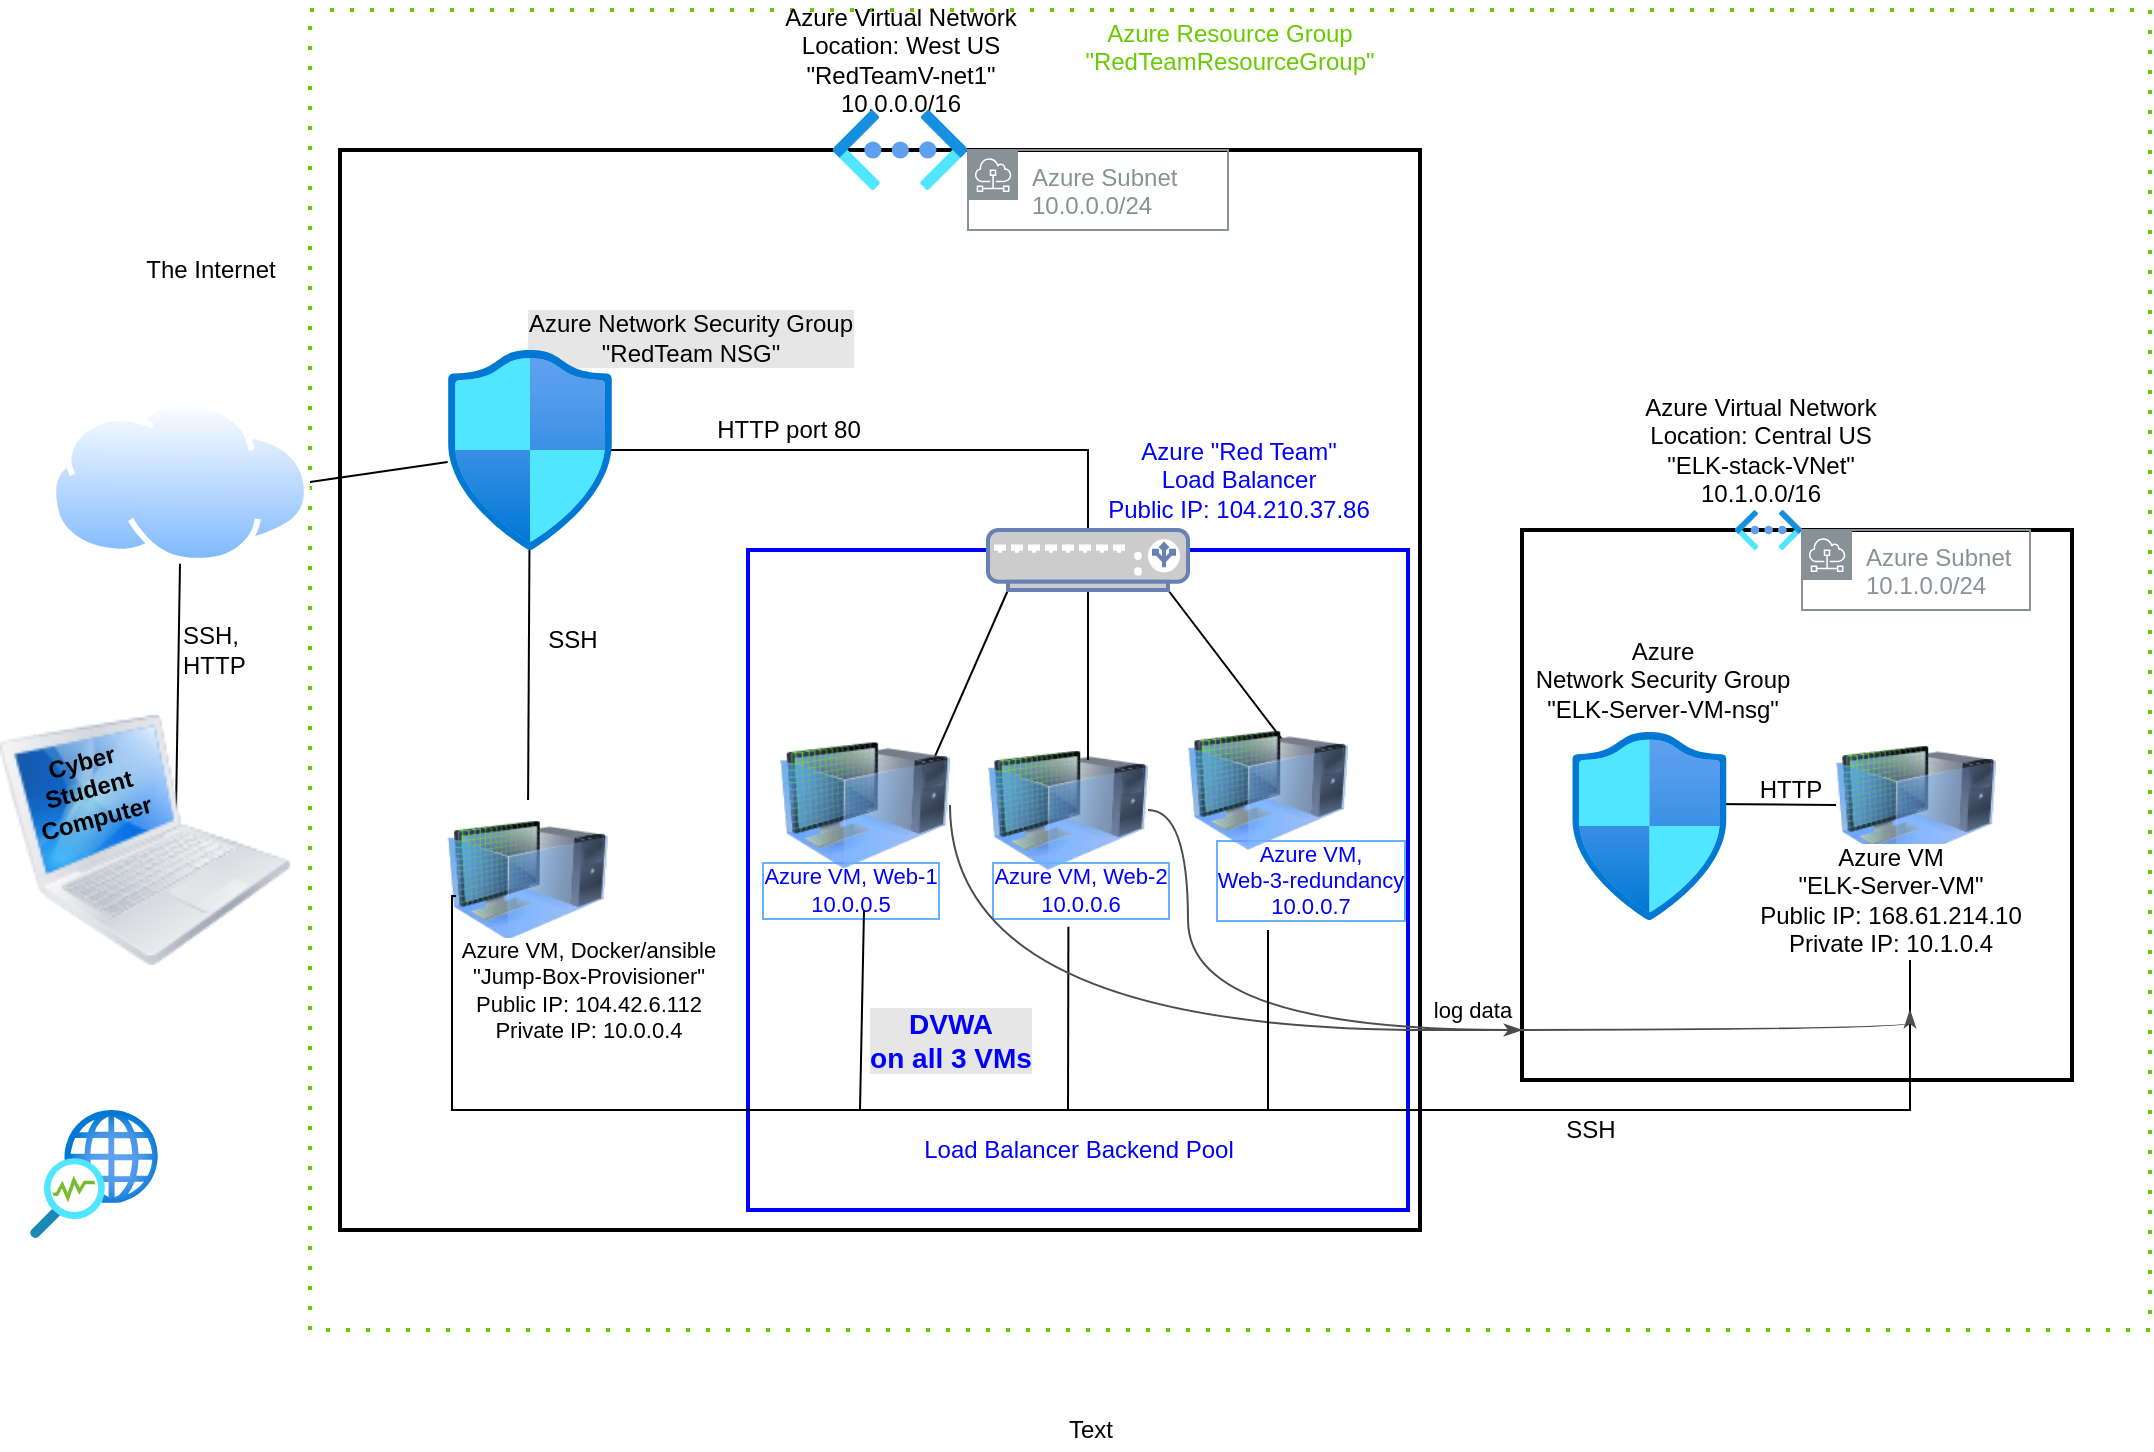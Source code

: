<mxfile version="14.6.13" type="device"><diagram id="aGCYMy87elZsNmVOwBdN" name="Page-1"><mxGraphModel dx="1875" dy="404" grid="1" gridSize="10" guides="1" tooltips="1" connect="1" arrows="0" fold="1" page="1" pageScale="1" pageWidth="1100" pageHeight="850" math="0" shadow="0"><root><mxCell id="0"/><mxCell id="1" parent="0"/><mxCell id="C33L2V9xjQILHVuIqKfd-304" value="&lt;font color=&quot;#66cc00&quot;&gt;Azure Resource Group&lt;br&gt;&quot;RedTeamResourceGroup&quot;&lt;/font&gt;" style="fontStyle=0;verticalAlign=top;align=center;spacingTop=-2;fillColor=none;rounded=0;whiteSpace=wrap;html=1;strokeWidth=2;dashed=1;container=1;collapsible=0;expand=0;recursiveResize=0;labelBackgroundColor=#FFFFFF;fontSize=12;fontColor=#000000;strokeColor=#66CC00;dashPattern=1 4;" vertex="1" parent="1"><mxGeometry x="150" y="20" width="920" height="660" as="geometry"/></mxCell><mxCell id="C33L2V9xjQILHVuIqKfd-307" value="log data" style="text;html=1;resizable=0;autosize=1;align=center;verticalAlign=middle;points=[];fillColor=none;strokeColor=none;rounded=0;dashed=1;dashPattern=1 4;labelBackgroundColor=#FFFFFF;fontSize=11;fontColor=#000000;" vertex="1" parent="C33L2V9xjQILHVuIqKfd-304"><mxGeometry x="556" y="490" width="50" height="20" as="geometry"/></mxCell><mxCell id="C33L2V9xjQILHVuIqKfd-309" value="SSH" style="text;html=1;resizable=0;autosize=1;align=center;verticalAlign=middle;points=[];fillColor=none;strokeColor=none;rounded=0;" vertex="1" parent="C33L2V9xjQILHVuIqKfd-304"><mxGeometry x="620" y="550" width="40" height="20" as="geometry"/></mxCell><mxCell id="C33L2V9xjQILHVuIqKfd-291" value="" style="whiteSpace=wrap;html=1;aspect=fixed;labelBackgroundColor=#E6E6E6;fontColor=#000000;strokeColor=#000000;strokeWidth=2;" vertex="1" parent="1"><mxGeometry x="756" y="280" width="275" height="275" as="geometry"/></mxCell><mxCell id="C33L2V9xjQILHVuIqKfd-283" value="" style="rounded=0;whiteSpace=wrap;html=1;fontColor=#000000;strokeWidth=2;" vertex="1" parent="1"><mxGeometry x="199.99" y="470" width="120" height="60" as="geometry"/></mxCell><mxCell id="C33L2V9xjQILHVuIqKfd-249" value="" style="whiteSpace=wrap;html=1;aspect=fixed;strokeWidth=2;" vertex="1" parent="1"><mxGeometry x="165" y="90" width="540" height="540" as="geometry"/></mxCell><mxCell id="C33L2V9xjQILHVuIqKfd-266" value="" style="whiteSpace=wrap;html=1;aspect=fixed;fontColor=#0000FF;labelBorderColor=#000000;strokeColor=#0000FF;strokeWidth=2;" vertex="1" parent="1"><mxGeometry x="369" y="290" width="330" height="330" as="geometry"/></mxCell><mxCell id="C33L2V9xjQILHVuIqKfd-2" style="rounded=0;orthogonalLoop=1;jettySize=auto;html=1;exitX=0.5;exitY=1;exitDx=0;exitDy=0;endArrow=none;endFill=0;" edge="1" parent="1" source="C33L2V9xjQILHVuIqKfd-1"><mxGeometry relative="1" as="geometry"><mxPoint x="83" y="420" as="targetPoint"/></mxGeometry></mxCell><mxCell id="C33L2V9xjQILHVuIqKfd-268" style="edgeStyle=none;rounded=0;orthogonalLoop=1;jettySize=auto;html=1;exitX=1;exitY=0.5;exitDx=0;exitDy=0;fontColor=#0000FF;endArrow=none;endFill=0;" edge="1" parent="1" source="C33L2V9xjQILHVuIqKfd-1" target="C33L2V9xjQILHVuIqKfd-246"><mxGeometry relative="1" as="geometry"/></mxCell><mxCell id="C33L2V9xjQILHVuIqKfd-1" value="" style="aspect=fixed;perimeter=ellipsePerimeter;html=1;align=center;shadow=0;dashed=0;spacingTop=3;image;image=img/lib/active_directory/internet_cloud.svg;" vertex="1" parent="1"><mxGeometry x="20" y="215" width="130" height="81.9" as="geometry"/></mxCell><mxCell id="C33L2V9xjQILHVuIqKfd-3" value="" style="image;html=1;image=img/lib/clip_art/computers/MacBook_128x128.png" vertex="1" parent="1"><mxGeometry x="-5" y="330" width="145" height="210" as="geometry"/></mxCell><mxCell id="C33L2V9xjQILHVuIqKfd-4" value="Cyber &lt;br&gt;Student &lt;br&gt;Computer" style="text;html=1;resizable=0;autosize=1;align=center;verticalAlign=middle;points=[];fillColor=none;strokeColor=none;rounded=0;rotation=-15;fontStyle=1" vertex="1" parent="1"><mxGeometry x="4" y="385" width="70" height="50" as="geometry"/></mxCell><mxCell id="C33L2V9xjQILHVuIqKfd-5" value="The Internet" style="text;html=1;resizable=0;autosize=1;align=center;verticalAlign=middle;points=[];fillColor=none;strokeColor=none;rounded=0;" vertex="1" parent="1"><mxGeometry x="60" y="140" width="80" height="20" as="geometry"/></mxCell><mxCell id="C33L2V9xjQILHVuIqKfd-245" value="" style="aspect=fixed;html=1;points=[];align=center;image;fontSize=12;image=img/lib/azure2/networking/Network_Watcher.svg;" vertex="1" parent="1"><mxGeometry x="10" y="570" width="64" height="64" as="geometry"/></mxCell><mxCell id="C33L2V9xjQILHVuIqKfd-248" value="Azure&amp;nbsp;Network Security Group&lt;br&gt;&quot;RedTeam NSG&quot;" style="text;html=1;resizable=0;autosize=1;align=center;verticalAlign=middle;points=[];fillColor=none;strokeColor=none;rounded=0;labelBackgroundColor=#E6E6E6;" vertex="1" parent="1"><mxGeometry x="250" y="169.05" width="180" height="30" as="geometry"/></mxCell><mxCell id="C33L2V9xjQILHVuIqKfd-250" value="Azure Virtual Network&lt;br&gt;Location: West US&lt;br&gt;&quot;RedTeamV-net1&quot;&lt;br&gt;10.0.0.0/16" style="text;html=1;resizable=0;autosize=1;align=center;verticalAlign=middle;points=[];fillColor=none;strokeColor=none;rounded=0;" vertex="1" parent="1"><mxGeometry x="380" y="15" width="130" height="60" as="geometry"/></mxCell><mxCell id="C33L2V9xjQILHVuIqKfd-251" value="" style="aspect=fixed;html=1;points=[];align=center;image;fontSize=12;image=img/lib/azure2/networking/Virtual_Networks_Classic.svg;" vertex="1" parent="1"><mxGeometry x="411.5" y="70" width="67" height="40" as="geometry"/></mxCell><mxCell id="C33L2V9xjQILHVuIqKfd-256" value="Azure VM, Web-1&lt;br style=&quot;font-size: 11px;&quot;&gt;10.0.0.5" style="text;html=1;resizable=0;autosize=1;align=center;verticalAlign=middle;points=[];fillColor=none;strokeColor=none;rounded=0;fontColor=#0000FF;labelBackgroundColor=#FFFFFF;labelBorderColor=#66B2FF;fontSize=11;" vertex="1" parent="1"><mxGeometry x="370" y="445" width="100" height="30" as="geometry"/></mxCell><mxCell id="C33L2V9xjQILHVuIqKfd-286" style="edgeStyle=none;rounded=0;orthogonalLoop=1;jettySize=auto;html=1;fontColor=#000000;endArrow=none;endFill=0;exitX=0.442;exitY=1.113;exitDx=0;exitDy=0;exitPerimeter=0;" edge="1" parent="1" source="C33L2V9xjQILHVuIqKfd-261"><mxGeometry relative="1" as="geometry"><mxPoint x="529" y="570" as="targetPoint"/></mxGeometry></mxCell><mxCell id="C33L2V9xjQILHVuIqKfd-306" style="edgeStyle=orthogonalEdgeStyle;curved=1;rounded=0;orthogonalLoop=1;jettySize=auto;html=1;fontSize=12;fontColor=#000000;endArrow=classicThin;endFill=1;strokeColor=#4D4D4D;" edge="1" parent="1" source="C33L2V9xjQILHVuIqKfd-259" target="C33L2V9xjQILHVuIqKfd-291"><mxGeometry relative="1" as="geometry"><mxPoint x="820" y="520" as="targetPoint"/><Array as="points"><mxPoint x="589" y="420"/><mxPoint x="589" y="530"/></Array></mxGeometry></mxCell><mxCell id="C33L2V9xjQILHVuIqKfd-259" value="" style="image;html=1;image=img/lib/clip_art/computers/Virtual_Machine_128x128.png" vertex="1" parent="1"><mxGeometry x="489" y="380" width="80" height="80" as="geometry"/></mxCell><mxCell id="C33L2V9xjQILHVuIqKfd-269" style="edgeStyle=none;rounded=0;orthogonalLoop=1;jettySize=auto;html=1;fontColor=#0000FF;endArrow=none;endFill=0;" edge="1" parent="1" source="C33L2V9xjQILHVuIqKfd-260" target="C33L2V9xjQILHVuIqKfd-246"><mxGeometry relative="1" as="geometry"/></mxCell><mxCell id="C33L2V9xjQILHVuIqKfd-261" value="Azure VM, Web-2&lt;br style=&quot;font-size: 11px;&quot;&gt;10.0.0.6" style="text;html=1;resizable=0;autosize=1;align=center;verticalAlign=middle;points=[];fillColor=none;strokeColor=none;rounded=0;fontColor=#0000FF;labelBorderColor=#66B2FF;fontSize=11;" vertex="1" parent="1"><mxGeometry x="485" y="445" width="100" height="30" as="geometry"/></mxCell><mxCell id="C33L2V9xjQILHVuIqKfd-273" style="edgeStyle=orthogonalEdgeStyle;rounded=0;orthogonalLoop=1;jettySize=auto;html=1;exitX=0.5;exitY=0;exitDx=0;exitDy=0;exitPerimeter=0;entryX=0.864;entryY=0.5;entryDx=0;entryDy=0;entryPerimeter=0;fontColor=#000000;endArrow=none;endFill=0;" edge="1" parent="1" source="C33L2V9xjQILHVuIqKfd-264" target="C33L2V9xjQILHVuIqKfd-246"><mxGeometry relative="1" as="geometry"/></mxCell><mxCell id="C33L2V9xjQILHVuIqKfd-278" style="edgeStyle=orthogonalEdgeStyle;rounded=0;orthogonalLoop=1;jettySize=auto;html=1;exitX=0.5;exitY=1;exitDx=0;exitDy=0;exitPerimeter=0;entryX=0.625;entryY=0.188;entryDx=0;entryDy=0;entryPerimeter=0;fontColor=#000000;endArrow=none;endFill=0;" edge="1" parent="1" source="C33L2V9xjQILHVuIqKfd-264" target="C33L2V9xjQILHVuIqKfd-259"><mxGeometry relative="1" as="geometry"/></mxCell><mxCell id="C33L2V9xjQILHVuIqKfd-280" style="edgeStyle=none;rounded=0;orthogonalLoop=1;jettySize=auto;html=1;exitX=0.9;exitY=1;exitDx=0;exitDy=0;exitPerimeter=0;entryX=0.638;entryY=0.25;entryDx=0;entryDy=0;entryPerimeter=0;fontColor=#000000;endArrow=none;endFill=0;" edge="1" parent="1" source="C33L2V9xjQILHVuIqKfd-264" target="C33L2V9xjQILHVuIqKfd-257"><mxGeometry relative="1" as="geometry"/></mxCell><mxCell id="C33L2V9xjQILHVuIqKfd-281" style="edgeStyle=none;rounded=0;orthogonalLoop=1;jettySize=auto;html=1;exitX=0.1;exitY=1;exitDx=0;exitDy=0;exitPerimeter=0;entryX=0.813;entryY=0.438;entryDx=0;entryDy=0;entryPerimeter=0;fontColor=#000000;endArrow=none;endFill=0;" edge="1" parent="1" source="C33L2V9xjQILHVuIqKfd-264" target="C33L2V9xjQILHVuIqKfd-258"><mxGeometry relative="1" as="geometry"/></mxCell><mxCell id="C33L2V9xjQILHVuIqKfd-264" value="" style="fontColor=#0066CC;verticalAlign=top;verticalLabelPosition=bottom;labelPosition=center;align=center;html=1;outlineConnect=0;fillColor=#CCCCCC;strokeColor=#6881B3;gradientColor=none;gradientDirection=north;strokeWidth=2;shape=mxgraph.networks.load_balancer;" vertex="1" parent="1"><mxGeometry x="489" y="280" width="100" height="30" as="geometry"/></mxCell><mxCell id="C33L2V9xjQILHVuIqKfd-265" value="Azure &quot;Red Team&quot; &lt;br&gt;Load Balancer&lt;br&gt;Public IP: 104.210.37.86" style="text;html=1;resizable=0;autosize=1;align=center;verticalAlign=middle;points=[];fillColor=none;strokeColor=none;rounded=0;fontColor=#0000FF;" vertex="1" parent="1"><mxGeometry x="539" y="230" width="150" height="50" as="geometry"/></mxCell><mxCell id="C33L2V9xjQILHVuIqKfd-267" value="Load Balancer Backend Pool" style="text;html=1;resizable=0;autosize=1;align=center;verticalAlign=middle;points=[];fillColor=none;strokeColor=none;rounded=0;fontColor=#0000FF;" vertex="1" parent="1"><mxGeometry x="449" y="580" width="170" height="20" as="geometry"/></mxCell><mxCell id="C33L2V9xjQILHVuIqKfd-270" value="SSH" style="text;html=1;resizable=0;autosize=1;align=center;verticalAlign=middle;points=[];fillColor=none;strokeColor=none;rounded=0;" vertex="1" parent="1"><mxGeometry x="261.16" y="325" width="40" height="20" as="geometry"/></mxCell><mxCell id="C33L2V9xjQILHVuIqKfd-271" value="SSH,&lt;br&gt;&amp;nbsp;HTTP" style="text;html=1;resizable=0;autosize=1;align=center;verticalAlign=middle;points=[];fillColor=none;strokeColor=none;rounded=0;" vertex="1" parent="1"><mxGeometry x="75.0" y="325" width="50" height="30" as="geometry"/></mxCell><mxCell id="C33L2V9xjQILHVuIqKfd-274" value="Azure &lt;br&gt;Network Security Group &lt;br&gt;&quot;ELK-Server-VM-nsg&quot;" style="text;html=1;resizable=0;autosize=1;align=center;verticalAlign=middle;points=[];fillColor=none;strokeColor=none;rounded=0;fontColor=#000000;" vertex="1" parent="1"><mxGeometry x="756" y="330" width="140" height="50" as="geometry"/></mxCell><mxCell id="C33L2V9xjQILHVuIqKfd-275" value="HTTP port 80" style="text;html=1;resizable=0;autosize=1;align=center;verticalAlign=middle;points=[];fillColor=none;strokeColor=none;rounded=0;fontColor=#000000;" vertex="1" parent="1"><mxGeometry x="344" y="220" width="90" height="20" as="geometry"/></mxCell><mxCell id="C33L2V9xjQILHVuIqKfd-246" value="" style="aspect=fixed;html=1;points=[];align=center;image;fontSize=12;image=img/lib/azure2/networking/Network_Security_Groups.svg;" vertex="1" parent="1"><mxGeometry x="218.82" y="190" width="82.34" height="100" as="geometry"/></mxCell><mxCell id="C33L2V9xjQILHVuIqKfd-276" value="Azure Subnet&lt;br&gt;10.0.0.0/24&amp;nbsp;&lt;br&gt;" style="outlineConnect=0;gradientColor=none;html=1;whiteSpace=wrap;fontSize=12;fontStyle=0;shape=mxgraph.aws4.group;grIcon=mxgraph.aws4.group_subnet;strokeColor=#879196;fillColor=none;verticalAlign=top;align=left;spacingLeft=30;fontColor=#879196;dashed=0;" vertex="1" parent="1"><mxGeometry x="479" y="90" width="130" height="40" as="geometry"/></mxCell><mxCell id="C33L2V9xjQILHVuIqKfd-260" value="" style="image;html=1;image=img/lib/clip_art/computers/Virtual_Machine_128x128.png" vertex="1" parent="1"><mxGeometry x="218.82" y="415" width="80" height="80" as="geometry"/></mxCell><mxCell id="C33L2V9xjQILHVuIqKfd-262" value="Azure VM, Docker/ansible&lt;br&gt;&quot;Jump-Box-Provisioner&quot;&lt;br style=&quot;font-size: 11px&quot;&gt;Public IP: 104.42.6.112&lt;br style=&quot;font-size: 11px&quot;&gt;Private IP: 10.0.0.4" style="text;html=1;resizable=0;autosize=1;align=center;verticalAlign=middle;points=[];fillColor=none;strokeColor=none;rounded=0;labelBackgroundColor=#FFFFFF;fontSize=11;" vertex="1" parent="1"><mxGeometry x="218.82" y="480" width="140" height="60" as="geometry"/></mxCell><mxCell id="C33L2V9xjQILHVuIqKfd-282" style="edgeStyle=orthogonalEdgeStyle;rounded=0;orthogonalLoop=1;jettySize=auto;html=1;fontColor=#000000;endArrow=none;endFill=0;exitX=0.052;exitY=0.6;exitDx=0;exitDy=0;exitPerimeter=0;" edge="1" parent="1" source="C33L2V9xjQILHVuIqKfd-260" target="C33L2V9xjQILHVuIqKfd-299"><mxGeometry relative="1" as="geometry"><mxPoint x="790" y="670" as="targetPoint"/><Array as="points"><mxPoint x="221" y="463"/><mxPoint x="221" y="570"/><mxPoint x="950" y="570"/></Array></mxGeometry></mxCell><mxCell id="C33L2V9xjQILHVuIqKfd-285" style="rounded=0;orthogonalLoop=1;jettySize=auto;html=1;fontColor=#000000;endArrow=none;endFill=0;" edge="1" parent="1"><mxGeometry relative="1" as="geometry"><mxPoint x="427" y="470" as="sourcePoint"/><mxPoint x="427" y="470" as="targetPoint"/><Array as="points"><mxPoint x="425" y="570"/></Array></mxGeometry></mxCell><mxCell id="C33L2V9xjQILHVuIqKfd-305" style="edgeStyle=orthogonalEdgeStyle;rounded=0;orthogonalLoop=1;jettySize=auto;html=1;exitX=1;exitY=0.5;exitDx=0;exitDy=0;fontSize=12;fontColor=#000000;endArrow=classicThin;endFill=1;elbow=vertical;curved=1;strokeWidth=1;strokeColor=#4D4D4D;" edge="1" parent="1" source="C33L2V9xjQILHVuIqKfd-258"><mxGeometry relative="1" as="geometry"><mxPoint x="950" y="520" as="targetPoint"/><Array as="points"><mxPoint x="470" y="530"/></Array></mxGeometry></mxCell><mxCell id="C33L2V9xjQILHVuIqKfd-258" value="" style="image;html=1;image=img/lib/clip_art/computers/Virtual_Machine_128x128.png" vertex="1" parent="1"><mxGeometry x="385" y="375" width="85" height="85" as="geometry"/></mxCell><mxCell id="C33L2V9xjQILHVuIqKfd-263" value="Azure VM, &lt;br style=&quot;font-size: 11px;&quot;&gt;Web-3-redundancy&lt;br style=&quot;font-size: 11px;&quot;&gt;10.0.0.7" style="text;html=1;resizable=0;autosize=1;align=center;verticalAlign=middle;points=[];fillColor=none;strokeColor=none;rounded=0;fontColor=#0000FF;labelBackgroundColor=#FFFFFF;labelBorderColor=#66B2FF;fontSize=11;" vertex="1" parent="1"><mxGeometry x="595" y="435" width="110" height="40" as="geometry"/></mxCell><mxCell id="C33L2V9xjQILHVuIqKfd-289" style="edgeStyle=none;rounded=0;orthogonalLoop=1;jettySize=auto;html=1;fontColor=#000000;endArrow=none;endFill=0;" edge="1" parent="1"><mxGeometry relative="1" as="geometry"><mxPoint x="629" y="570" as="targetPoint"/><mxPoint x="629" y="480" as="sourcePoint"/></mxGeometry></mxCell><mxCell id="C33L2V9xjQILHVuIqKfd-257" value="" style="image;html=1;image=img/lib/clip_art/computers/Virtual_Machine_128x128.png" vertex="1" parent="1"><mxGeometry x="589" y="370" width="80" height="80" as="geometry"/></mxCell><mxCell id="C33L2V9xjQILHVuIqKfd-292" value="Text" style="shape=image;html=1;verticalAlign=top;verticalLabelPosition=bottom;labelBackgroundColor=#ffffff;imageAspect=0;aspect=fixed;image=https://cdn3.iconfinder.com/data/icons/social-media-2169/24/social_media_social_media_logo_docker-128.png;fontFamily=Helvetica;fontSize=12;fontColor=#000000;align=center;gradientColor=none;" vertex="1" parent="1"><mxGeometry x="449" y="490" width="60" height="30" as="geometry"/></mxCell><mxCell id="C33L2V9xjQILHVuIqKfd-293" value="Azure Virtual Network&lt;br&gt;Location: Central US&lt;br&gt;&quot;ELK-stack-VNet&quot;&lt;br&gt;10.1.0.0/16" style="text;html=1;resizable=0;autosize=1;align=center;verticalAlign=middle;points=[];fillColor=none;strokeColor=none;rounded=0;" vertex="1" parent="1"><mxGeometry x="810" y="210" width="130" height="60" as="geometry"/></mxCell><mxCell id="C33L2V9xjQILHVuIqKfd-294" value="" style="aspect=fixed;html=1;points=[];align=center;image;fontSize=12;image=img/lib/azure2/networking/Virtual_Networks_Classic.svg;" vertex="1" parent="1"><mxGeometry x="862.5" y="270" width="33.5" height="20" as="geometry"/></mxCell><mxCell id="C33L2V9xjQILHVuIqKfd-295" value="Azure Subnet&lt;br&gt;10.1.0.0/24&amp;nbsp;" style="outlineConnect=0;gradientColor=none;html=1;whiteSpace=wrap;fontSize=12;fontStyle=0;shape=mxgraph.aws4.group;grIcon=mxgraph.aws4.group_subnet;strokeColor=#879196;fillColor=none;verticalAlign=top;align=left;spacingLeft=30;fontColor=#879196;dashed=0;" vertex="1" parent="1"><mxGeometry x="896" y="280" width="114" height="40" as="geometry"/></mxCell><mxCell id="C33L2V9xjQILHVuIqKfd-296" value="DVWA &lt;br&gt;on all 3 VMs" style="text;html=1;resizable=0;autosize=1;align=center;verticalAlign=middle;points=[];fillColor=none;strokeColor=none;rounded=0;labelBackgroundColor=#E6E6E6;fontColor=#0000FF;fontSize=14;fontStyle=1" vertex="1" parent="1"><mxGeometry x="420" y="515" width="100" height="40" as="geometry"/></mxCell><mxCell id="C33L2V9xjQILHVuIqKfd-300" style="edgeStyle=none;rounded=0;orthogonalLoop=1;jettySize=auto;html=1;exitX=0;exitY=0.5;exitDx=0;exitDy=0;entryX=0.891;entryY=0.383;entryDx=0;entryDy=0;entryPerimeter=0;fontSize=12;fontColor=#000000;endArrow=none;endFill=0;" edge="1" parent="1" source="C33L2V9xjQILHVuIqKfd-298" target="C33L2V9xjQILHVuIqKfd-247"><mxGeometry relative="1" as="geometry"/></mxCell><mxCell id="C33L2V9xjQILHVuIqKfd-298" value="" style="image;html=1;image=img/lib/clip_art/computers/Virtual_Machine_128x128.png" vertex="1" parent="1"><mxGeometry x="913" y="377.5" width="80" height="80" as="geometry"/></mxCell><mxCell id="C33L2V9xjQILHVuIqKfd-299" value="Azure VM&lt;br style=&quot;font-size: 12px&quot;&gt;&quot;ELK-Server-VM&quot;&lt;br style=&quot;font-size: 12px&quot;&gt;Public IP: 168.61.214.10&lt;br&gt;Private IP: 10.1.0.4" style="text;html=1;resizable=0;autosize=1;align=center;verticalAlign=middle;points=[];fillColor=none;strokeColor=none;rounded=0;labelBackgroundColor=#FFFFFF;fontSize=12;" vertex="1" parent="1"><mxGeometry x="865" y="435" width="150" height="60" as="geometry"/></mxCell><mxCell id="C33L2V9xjQILHVuIqKfd-301" value="HTTP" style="text;html=1;resizable=0;autosize=1;align=center;verticalAlign=middle;points=[];fillColor=none;strokeColor=none;rounded=0;fontColor=#000000;" vertex="1" parent="1"><mxGeometry x="865" y="400" width="50" height="20" as="geometry"/></mxCell><mxCell id="C33L2V9xjQILHVuIqKfd-303" value="Text" style="text;html=1;resizable=0;autosize=1;align=center;verticalAlign=middle;points=[];fillColor=none;strokeColor=none;rounded=0;labelBackgroundColor=#FFFFFF;fontSize=12;fontColor=#000000;" vertex="1" parent="1"><mxGeometry x="520" y="720" width="40" height="20" as="geometry"/></mxCell><mxCell id="C33L2V9xjQILHVuIqKfd-247" value="" style="aspect=fixed;html=1;points=[];align=center;image;fontSize=12;image=img/lib/azure2/networking/Network_Security_Groups.svg;" vertex="1" parent="1"><mxGeometry x="781" y="381" width="77.41" height="94" as="geometry"/></mxCell></root></mxGraphModel></diagram></mxfile>